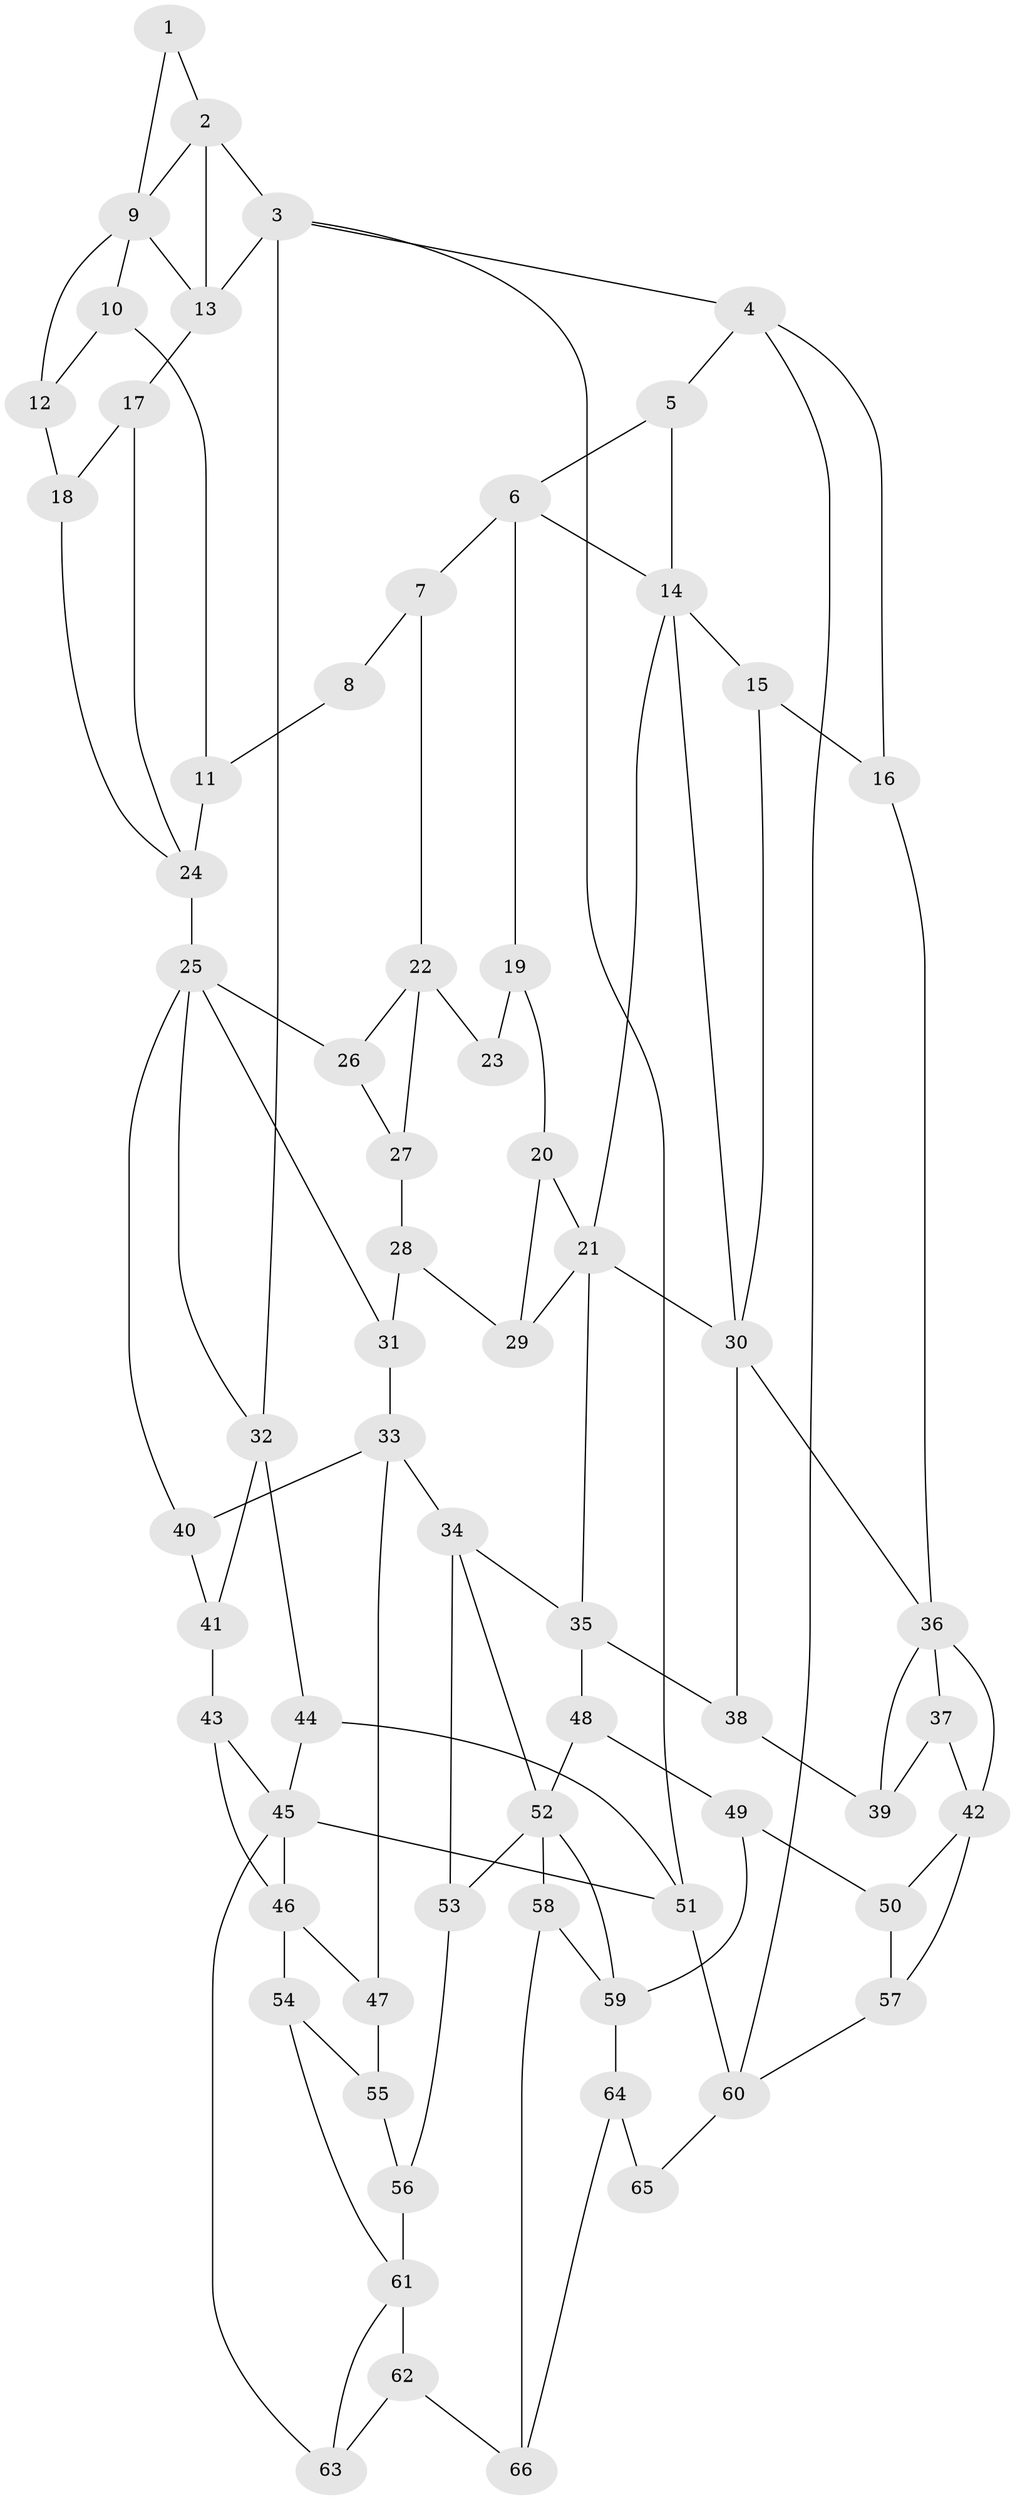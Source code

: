 // original degree distribution, {3: 0.022727272727272728, 5: 0.5681818181818182, 6: 0.20454545454545456, 4: 0.20454545454545456}
// Generated by graph-tools (version 1.1) at 2025/38/03/09/25 02:38:40]
// undirected, 66 vertices, 114 edges
graph export_dot {
graph [start="1"]
  node [color=gray90,style=filled];
  1;
  2;
  3;
  4;
  5;
  6;
  7;
  8;
  9;
  10;
  11;
  12;
  13;
  14;
  15;
  16;
  17;
  18;
  19;
  20;
  21;
  22;
  23;
  24;
  25;
  26;
  27;
  28;
  29;
  30;
  31;
  32;
  33;
  34;
  35;
  36;
  37;
  38;
  39;
  40;
  41;
  42;
  43;
  44;
  45;
  46;
  47;
  48;
  49;
  50;
  51;
  52;
  53;
  54;
  55;
  56;
  57;
  58;
  59;
  60;
  61;
  62;
  63;
  64;
  65;
  66;
  1 -- 2 [weight=1.0];
  1 -- 9 [weight=1.0];
  2 -- 3 [weight=2.0];
  2 -- 9 [weight=2.0];
  2 -- 13 [weight=1.0];
  3 -- 4 [weight=1.0];
  3 -- 13 [weight=1.0];
  3 -- 32 [weight=1.0];
  3 -- 51 [weight=1.0];
  4 -- 5 [weight=1.0];
  4 -- 16 [weight=1.0];
  4 -- 60 [weight=1.0];
  5 -- 6 [weight=1.0];
  5 -- 14 [weight=2.0];
  6 -- 7 [weight=2.0];
  6 -- 14 [weight=1.0];
  6 -- 19 [weight=1.0];
  7 -- 8 [weight=2.0];
  7 -- 22 [weight=2.0];
  8 -- 11 [weight=2.0];
  9 -- 10 [weight=1.0];
  9 -- 12 [weight=1.0];
  9 -- 13 [weight=1.0];
  10 -- 11 [weight=1.0];
  10 -- 12 [weight=1.0];
  11 -- 24 [weight=2.0];
  12 -- 18 [weight=1.0];
  13 -- 17 [weight=1.0];
  14 -- 15 [weight=1.0];
  14 -- 21 [weight=1.0];
  14 -- 30 [weight=1.0];
  15 -- 16 [weight=1.0];
  15 -- 30 [weight=1.0];
  16 -- 36 [weight=1.0];
  17 -- 18 [weight=1.0];
  17 -- 24 [weight=1.0];
  18 -- 24 [weight=1.0];
  19 -- 20 [weight=1.0];
  19 -- 23 [weight=1.0];
  20 -- 21 [weight=1.0];
  20 -- 29 [weight=1.0];
  21 -- 29 [weight=1.0];
  21 -- 30 [weight=1.0];
  21 -- 35 [weight=1.0];
  22 -- 23 [weight=2.0];
  22 -- 26 [weight=1.0];
  22 -- 27 [weight=1.0];
  24 -- 25 [weight=2.0];
  25 -- 26 [weight=1.0];
  25 -- 31 [weight=1.0];
  25 -- 32 [weight=1.0];
  25 -- 40 [weight=1.0];
  26 -- 27 [weight=1.0];
  27 -- 28 [weight=1.0];
  28 -- 29 [weight=1.0];
  28 -- 31 [weight=1.0];
  30 -- 36 [weight=1.0];
  30 -- 38 [weight=1.0];
  31 -- 33 [weight=1.0];
  32 -- 41 [weight=1.0];
  32 -- 44 [weight=1.0];
  33 -- 34 [weight=2.0];
  33 -- 40 [weight=1.0];
  33 -- 47 [weight=1.0];
  34 -- 35 [weight=2.0];
  34 -- 52 [weight=1.0];
  34 -- 53 [weight=1.0];
  35 -- 38 [weight=1.0];
  35 -- 48 [weight=1.0];
  36 -- 37 [weight=2.0];
  36 -- 39 [weight=1.0];
  36 -- 42 [weight=1.0];
  37 -- 39 [weight=1.0];
  37 -- 42 [weight=3.0];
  38 -- 39 [weight=1.0];
  40 -- 41 [weight=1.0];
  41 -- 43 [weight=1.0];
  42 -- 50 [weight=1.0];
  42 -- 57 [weight=1.0];
  43 -- 45 [weight=1.0];
  43 -- 46 [weight=2.0];
  44 -- 45 [weight=1.0];
  44 -- 51 [weight=1.0];
  45 -- 46 [weight=1.0];
  45 -- 51 [weight=1.0];
  45 -- 63 [weight=1.0];
  46 -- 47 [weight=1.0];
  46 -- 54 [weight=1.0];
  47 -- 55 [weight=1.0];
  48 -- 49 [weight=1.0];
  48 -- 52 [weight=1.0];
  49 -- 50 [weight=1.0];
  49 -- 59 [weight=1.0];
  50 -- 57 [weight=1.0];
  51 -- 60 [weight=1.0];
  52 -- 53 [weight=1.0];
  52 -- 58 [weight=1.0];
  52 -- 59 [weight=1.0];
  53 -- 56 [weight=1.0];
  54 -- 55 [weight=1.0];
  54 -- 61 [weight=1.0];
  55 -- 56 [weight=1.0];
  56 -- 61 [weight=1.0];
  57 -- 60 [weight=1.0];
  58 -- 59 [weight=1.0];
  58 -- 66 [weight=1.0];
  59 -- 64 [weight=2.0];
  60 -- 65 [weight=1.0];
  61 -- 62 [weight=3.0];
  61 -- 63 [weight=1.0];
  62 -- 63 [weight=1.0];
  62 -- 66 [weight=2.0];
  64 -- 65 [weight=2.0];
  64 -- 66 [weight=2.0];
}
